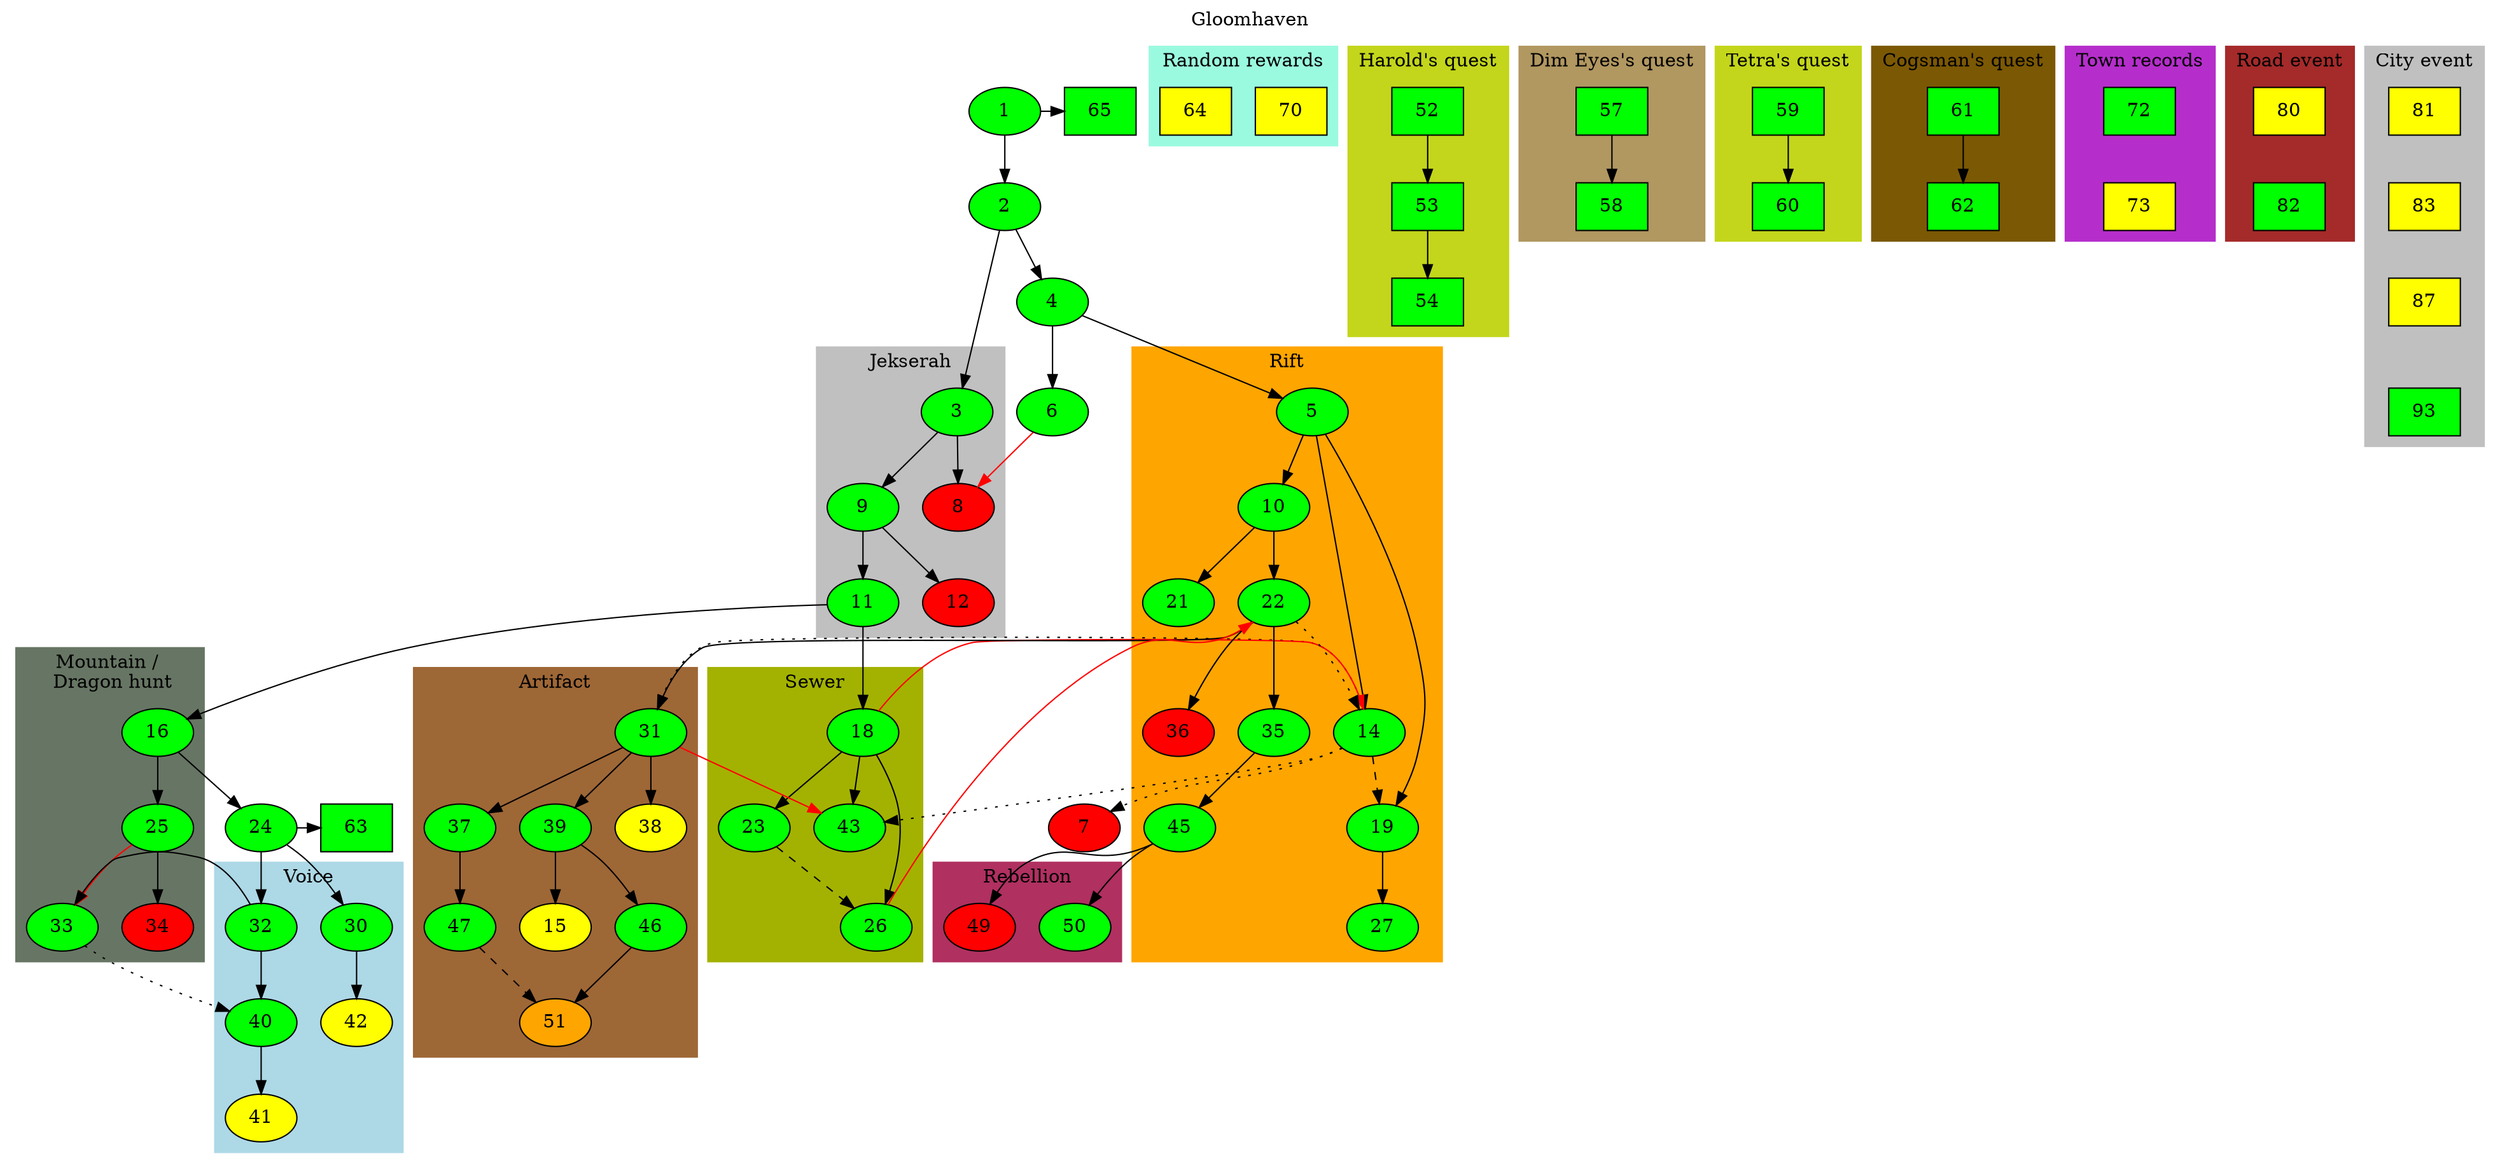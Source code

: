 digraph world {
	label="Gloomhaven";
	labelloc="top";

	# Normal, completed
	1,2,3,4,5,6,9,10,11,14,16,18,19,21,22,23,24,25,26,27,30,
	31,32,33,35,37,39,40,43,45,46,47,50 [style=filled fillcolor="green"];
	# Normal, incomplete
	15,38,41,42,70 [style=filled fillcolor="yellow"];
	# Normal, incomplete, requirements not met
	51 [style=filled fillcolor="orange"];
	# Normal, uncompletable
	7,8,12,34,36,49[style=filled fillcolor="red"];
	# Completed, casual
	# 7
	# "Unlocked" in casual
	# 20

	# Side, completed
	## Personal quest
	52,53,54,57,58,59,60,61,62 [style=filled fillcolor="green" shape=box]; 
	//[style=filled fillcolor="yellow" shape=box]; 
	63,65 [style=filled fillcolor="green" shape=box]; 
	64, 70 [style=filled fillcolor="yellow" shape=box]; 
	{rank=same; 1 65;}
	{rank=same; 24 63;}
	# Town records, road, city events
	# Complete
	72,82,93 [style=filled fillcolor="green" shape=box]; 
	# Incomplete
	73,80,81,83,87 [style=filled fillcolor="yellow" shape=box]; 

	1 -> 2;
	1 -> 65;

	2 -> 3;
	2 -> 4;
	4 -> 5;
	4 -> 6;
	6 -> 8 [color="red"];
	14 -> 7 [style="dotted"]; # Reference
	14 -> 31 [style="dotted"]; # Reference
	14 -> 43 [style="dotted"]; # Reference
	11 -> 16;
	11 -> 18;
	18 -> 14 [color="red"];
	26 -> 22 [color="red"];
	23 -> 26 [style="dashed"]; # Unlocked 
	24 -> 63;
	31 -> 43 [color="red"]; # Already unlocked 

	subgraph cluster_0 {
		label = "Jekserah";
		style = "filled";
		color = "grey";
		3 -> 8;
		3 -> 9;
		9 -> 11;
		9 -> 12;
	}

	subgraph cluster_1 {
		label = "Rift";
		style = "filled";
		color = "orange";
		5 -> 10;
		5 -> 14;
		5 -> 19;
		14 -> 19 [style="dashed"]; # Unlocks
		19 -> 27;
		10 -> 21;
		10 -> 22;
		22 -> 14 [style="dotted"]; # Reference
		22 -> 35;
		22 -> 36;
		35 -> 45;
	}

	subgraph cluster_2 {
		label = "Mountain / \n Dragon hunt";
		style = "filled";
		color = "#677664";
		16 -> 24;
		16 -> 25;
		25 -> 33 [color="red"];
		25 -> 34;
	}

	subgraph cluster_3 {
		label = "Voice";
		style = "filled";
		color = "lightblue";
		24 -> 32;
		24 -> 30;
		30 -> 42;
		32 -> 33;
		32 -> 40;
		33 -> 40[style="dotted"]; # Reference
		40 -> 41;
	}

	subgraph cluster_4 {
		label = "Sewer";
		style = "filled";
		color = "#a3b201";
		18 -> 23;
		18 -> 26;
		18 -> 43;
	}

	subgraph cluster_5 {
		label = "Rebellion";
		style = "filled";
		color = "maroon";
		45 -> 49;
		45 -> 50;
	}
	
	subgraph cluster_6 {
		label = "Artifact";
		style = "filled";
		color = "#9e6736";
		22 -> 31;
		31 -> 37;
		31 -> 38;
		31 -> 39;
		39 -> 46;
		39 -> 15;
		46 -> 51;
		37 -> 47;
		47 -> 51[style="dashed"]; # Unlocked 

	}

	subgraph cluster_10 {
		label = "Cogsman's quest";
		style = "filled";
		color = "#7b5804";
		61 -> 62;
	}

	subgraph cluster_11 {
		label = "Dim Eyes's quest";
		style = "filled";
		color = "#b19760";
		57-> 58;
	}

	subgraph cluster_12 {
		label = "Harold's quest";
		style = "filled";
		color = "#C3D61B";
		52 -> 53;
		53 -> 54;
	}

	subgraph cluster_13 {
		label = "Tetra's quest";
		style = "filled";
		color = "#C3D61B";
		59 -> 60;
	}

	subgraph cluster_20 {
		label = "City event";
		style = "filled";
		color = "grey";
		81,83,87,93; 
		81 -> 83 -> 87 -> 93 [style="invis"]; # Stacking hack
	}

	subgraph cluster_21 {
		label = "Road event";
		style = "filled";
		color = "brown";
		80, 82;
		80 -> 82 [style="invis"]; # Stacking hack
	}

	subgraph cluster_22 {
		label = "Town records";
		style = "filled";
		color = "#b52ecb";
		72;
		73;
		72 -> 73 [style="invis"]; # Stacking hack
	}
	
	subgraph cluster_23 {
		label = "Random rewards";
		style = "filled";
		color = "#9afadf";
		64;
		70;
	}
}
